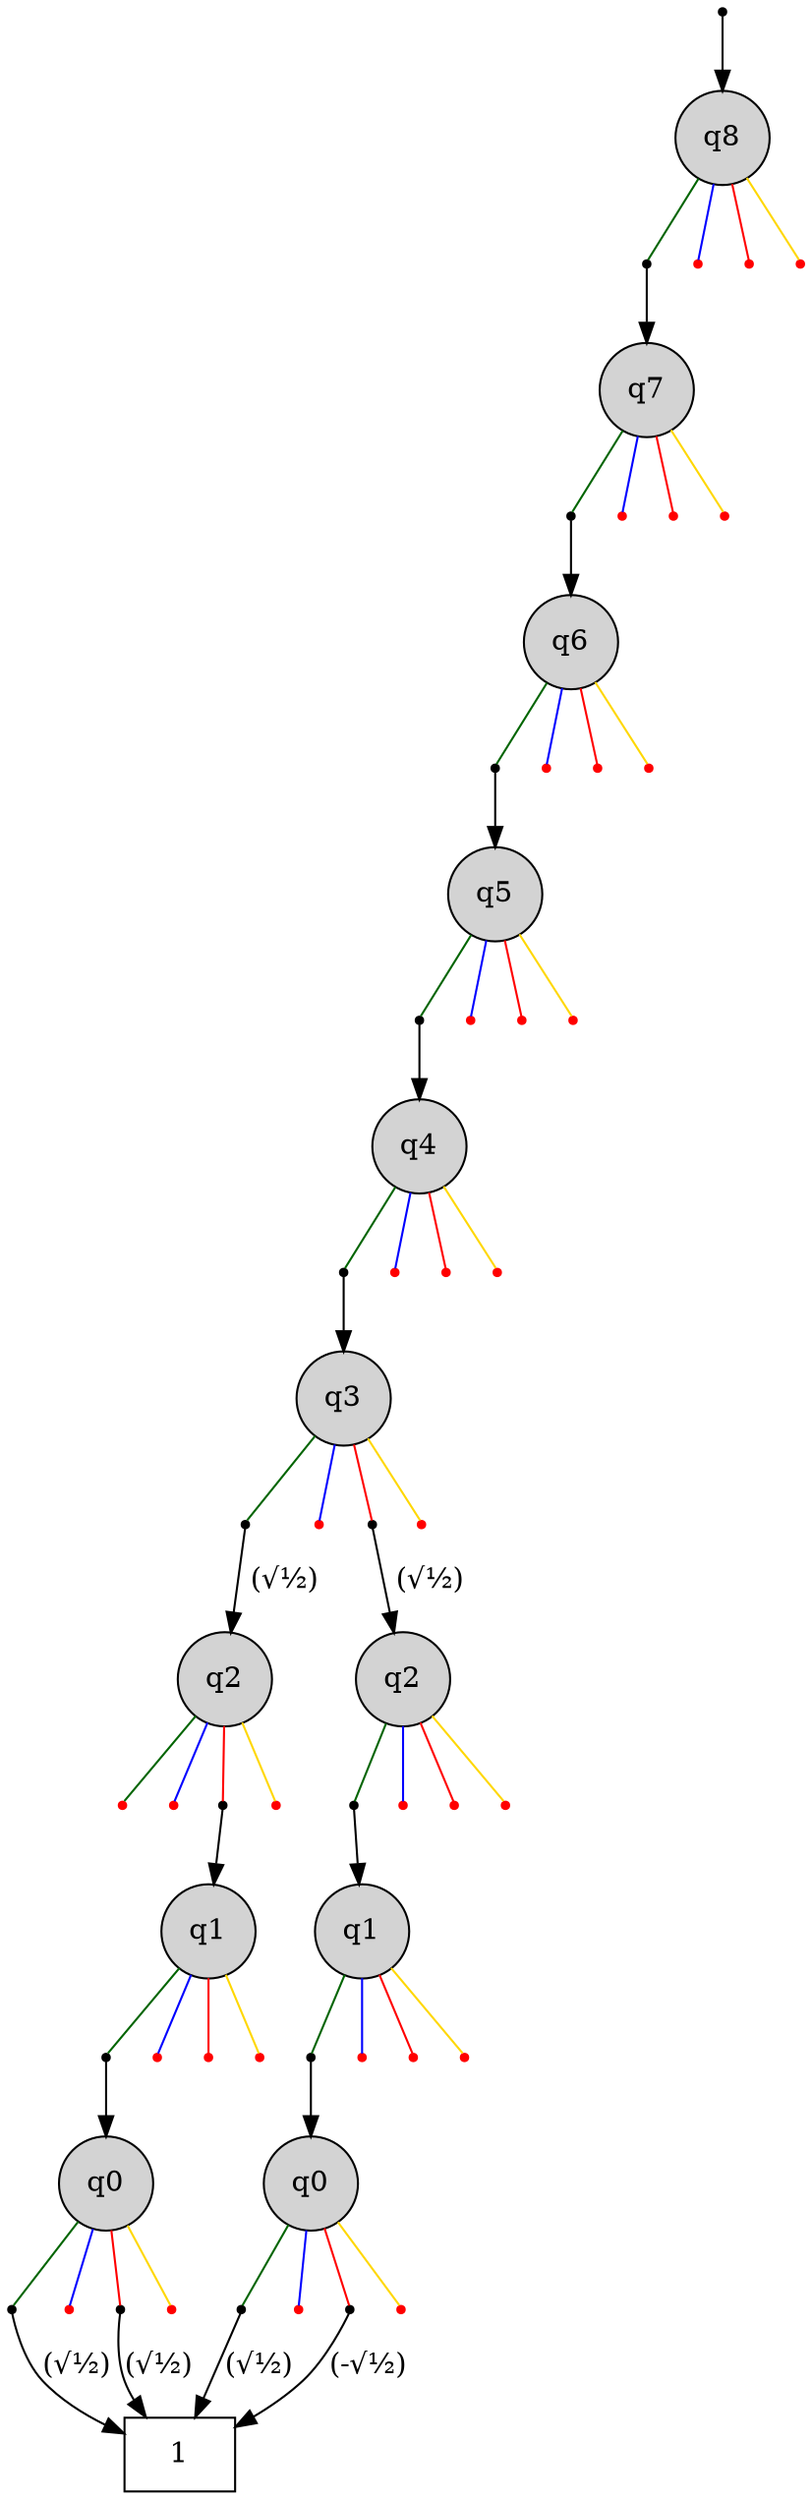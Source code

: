 digraph "DD" {
graph [center=true, ordering=out];
node [shape=circle, center=true];
"T" [ shape = box, label="1" ];
"R" [label="", shape=point];
"0" [ label="q8" ,style=filled, fillcolor=lightgray ];
"0h0"  [label="", shape=point];
"0h1"  [label="", shape=point , fillcolor=red, color=red];
"0h2"  [label="", shape=point , fillcolor=red, color=red];
"0h3"  [label="", shape=point , fillcolor=red, color=red];
"1" [ label="q7" ,style=filled, fillcolor=lightgray ];
"1h0"  [label="", shape=point];
"1h1"  [label="", shape=point , fillcolor=red, color=red];
"1h2"  [label="", shape=point , fillcolor=red, color=red];
"1h3"  [label="", shape=point , fillcolor=red, color=red];
"2" [ label="q6" ,style=filled, fillcolor=lightgray ];
"2h0"  [label="", shape=point];
"2h1"  [label="", shape=point , fillcolor=red, color=red];
"2h2"  [label="", shape=point , fillcolor=red, color=red];
"2h3"  [label="", shape=point , fillcolor=red, color=red];
"3" [ label="q5" ,style=filled, fillcolor=lightgray ];
"3h0"  [label="", shape=point];
"3h1"  [label="", shape=point , fillcolor=red, color=red];
"3h2"  [label="", shape=point , fillcolor=red, color=red];
"3h3"  [label="", shape=point , fillcolor=red, color=red];
"4" [ label="q4" ,style=filled, fillcolor=lightgray ];
"4h0"  [label="", shape=point];
"4h1"  [label="", shape=point , fillcolor=red, color=red];
"4h2"  [label="", shape=point , fillcolor=red, color=red];
"4h3"  [label="", shape=point , fillcolor=red, color=red];
"5" [ label="q3" ,style=filled, fillcolor=lightgray ];
"5h0"  [label="", shape=point];
"5h1"  [label="", shape=point , fillcolor=red, color=red];
"5h2"  [label="", shape=point];
"5h3"  [label="", shape=point , fillcolor=red, color=red];
"6" [ label="q2" ,style=filled, fillcolor=lightgray ];
"6h0"  [label="", shape=point , fillcolor=red, color=red];
"6h1"  [label="", shape=point , fillcolor=red, color=red];
"6h2"  [label="", shape=point];
"6h3"  [label="", shape=point , fillcolor=red, color=red];
"7" [ label="q2" ,style=filled, fillcolor=lightgray ];
"7h0"  [label="", shape=point];
"7h1"  [label="", shape=point , fillcolor=red, color=red];
"7h2"  [label="", shape=point , fillcolor=red, color=red];
"7h3"  [label="", shape=point , fillcolor=red, color=red];
"8" [ label="q1" ,style=filled, fillcolor=lightgray ];
"8h0"  [label="", shape=point];
"8h1"  [label="", shape=point , fillcolor=red, color=red];
"8h2"  [label="", shape=point , fillcolor=red, color=red];
"8h3"  [label="", shape=point , fillcolor=red, color=red];
"9" [ label="q1" ,style=filled, fillcolor=lightgray ];
"9h0"  [label="", shape=point];
"9h1"  [label="", shape=point , fillcolor=red, color=red];
"9h2"  [label="", shape=point , fillcolor=red, color=red];
"9h3"  [label="", shape=point , fillcolor=red, color=red];
"10" [ label="q0" ,style=filled, fillcolor=lightgray ];
"10h0"  [label="", shape=point ];
"10h1"  [label="", shape=point , fillcolor=red, color=red];
"10h2"  [label="", shape=point ];
"10h3"  [label="", shape=point , fillcolor=red, color=red];
"11" [ label="q0" ,style=filled, fillcolor=lightgray ];
"11h0"  [label="", shape=point ];
"11h1"  [label="", shape=point , fillcolor=red, color=red];
"11h2"  [label="", shape=point ];
"11h3"  [label="", shape=point , fillcolor=red, color=red];

"R" -> "0"
{rank=same; "0h0" "0h1" "0h2" "0h3"}
"0" -> "0h0" [arrowhead=none,color=darkgreen];
"0h0" -> "1";
"0" -> "0h1" [arrowhead=none,color=blue];
"0" -> "0h2" [arrowhead=none,color=red];
"0" -> "0h3" [arrowhead=none,color=gold];
{rank=same; "1h0" "1h1" "1h2" "1h3"}
"1" -> "1h0" [arrowhead=none,color=darkgreen];
"1h0" -> "2";
"1" -> "1h1" [arrowhead=none,color=blue];
"1" -> "1h2" [arrowhead=none,color=red];
"1" -> "1h3" [arrowhead=none,color=gold];
{rank=same; "2h0" "2h1" "2h2" "2h3"}
"2" -> "2h0" [arrowhead=none,color=darkgreen];
"2h0" -> "3";
"2" -> "2h1" [arrowhead=none,color=blue];
"2" -> "2h2" [arrowhead=none,color=red];
"2" -> "2h3" [arrowhead=none,color=gold];
{rank=same; "3h0" "3h1" "3h2" "3h3"}
"3" -> "3h0" [arrowhead=none,color=darkgreen];
"3h0" -> "4";
"3" -> "3h1" [arrowhead=none,color=blue];
"3" -> "3h2" [arrowhead=none,color=red];
"3" -> "3h3" [arrowhead=none,color=gold];
{rank=same; "4h0" "4h1" "4h2" "4h3"}
"4" -> "4h0" [arrowhead=none,color=darkgreen];
"4h0" -> "5";
"4" -> "4h1" [arrowhead=none,color=blue];
"4" -> "4h2" [arrowhead=none,color=red];
"4" -> "4h3" [arrowhead=none,color=gold];
{rank=same; "5h0" "5h1" "5h2" "5h3"}
"5" -> "5h0" [arrowhead=none,color=darkgreen];
"5h0" -> "6" [label=" (√½)" ];
"5" -> "5h1" [arrowhead=none,color=blue];
"5" -> "5h2" [arrowhead=none,color=red];
"5h2" -> "7" [label=" (√½)" ];
"5" -> "5h3" [arrowhead=none,color=gold];
{rank=same; "6h0" "6h1" "6h2" "6h3"}
"6" -> "6h0" [arrowhead=none,color=darkgreen];
"6" -> "6h1" [arrowhead=none,color=blue];
"6" -> "6h2" [arrowhead=none,color=red];
"6h2" -> "8";
"6" -> "6h3" [arrowhead=none,color=gold];
{rank=same; "7h0" "7h1" "7h2" "7h3"}
"7" -> "7h0" [arrowhead=none,color=darkgreen];
"7h0" -> "9";
"7" -> "7h1" [arrowhead=none,color=blue];
"7" -> "7h2" [arrowhead=none,color=red];
"7" -> "7h3" [arrowhead=none,color=gold];
{rank=same; "8h0" "8h1" "8h2" "8h3"}
"8" -> "8h0" [arrowhead=none,color=darkgreen];
"8h0" -> "10";
"8" -> "8h1" [arrowhead=none,color=blue];
"8" -> "8h2" [arrowhead=none,color=red];
"8" -> "8h3" [arrowhead=none,color=gold];
{rank=same; "9h0" "9h1" "9h2" "9h3"}
"9" -> "9h0" [arrowhead=none,color=darkgreen];
"9h0" -> "11";
"9" -> "9h1" [arrowhead=none,color=blue];
"9" -> "9h2" [arrowhead=none,color=red];
"9" -> "9h3" [arrowhead=none,color=gold];
{rank=same; "10h0" "10h1" "10h2" "10h3"}
"10" -> "10h0" [arrowhead=none,color=darkgreen];
"10h0"-> "T" [label= "(√½)", ];
"10" -> "10h1" [arrowhead=none,color=blue];
"10" -> "10h2" [arrowhead=none,color=red];
"10h2"-> "T" [label= "(√½)", ];
"10" -> "10h3" [arrowhead=none,color=gold];
{rank=same; "11h0" "11h1" "11h2" "11h3"}
"11" -> "11h0" [arrowhead=none,color=darkgreen];
"11h0"-> "T" [label= "(√½)", ];
"11" -> "11h1" [arrowhead=none,color=blue];
"11" -> "11h2" [arrowhead=none,color=red];
"11h2"-> "T" [label= "(-√½)", ];
"11" -> "11h3" [arrowhead=none,color=gold];

}
